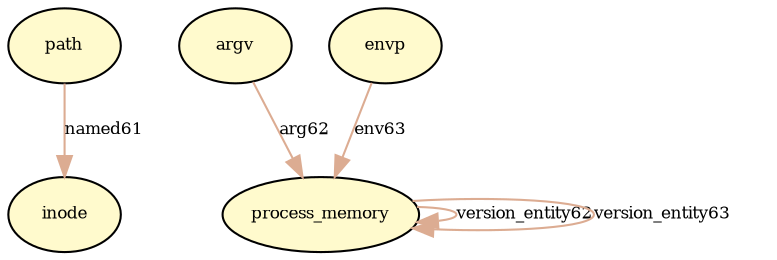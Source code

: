 digraph RGL__DirectedAdjacencyGraph {path[fontsize = 8,label = "path",shape = ellipse, fillcolor="#fffacd", style = filled]

inode[fontsize = 8,label = "inode",shape = ellipse, fillcolor="#fffacd", style = filled]

path -> inode[fontsize = 8,label = "named61", color="#dcac92"]

process_memory[fontsize = 8,label = "process_memory",shape = ellipse, fillcolor="#fffacd", style = filled]

process_memory -> process_memory[fontsize = 8,label = "version_entity62", color="#dcac92"]

argv[fontsize = 8,label = "argv",shape = ellipse, fillcolor="#fffacd", style = filled]

argv -> process_memory[fontsize = 8,label = "arg62", color="#dcac92"]

process_memory -> process_memory[fontsize = 8,label = "version_entity63", color="#dcac92"]

envp[fontsize = 8,label = "envp",shape = ellipse, fillcolor="#fffacd", style = filled]

envp -> process_memory[fontsize = 8,label = "env63", color="#dcac92"]

}